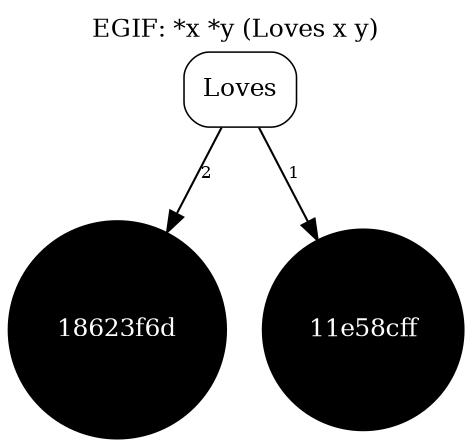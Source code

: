 digraph EG {
  rankdir=TB;
  compound=true;
  node [fontsize=12, fontname="Times-Roman"];
  edge [penwidth=1.00, color=black];

  label="EGIF: *x *y (Loves x y)";
  labelloc="t";
  fontsize=12;

  "pred_e_6752d1af" [label="Loves", shape=box, style=rounded, penwidth=0.75, fontname="Times-Roman"];
  "Vertex(id='v_18623f6d', label=None, is_generic=True)" [label="18623f6d", shape=circle, width=0.069, height=0.069, style=filled, fillcolor=black, fontcolor=white, fontname="Times-Roman"];
  "Vertex(id='v_11e58cff', label=None, is_generic=True)" [label="11e58cff", shape=circle, width=0.069, height=0.069, style=filled, fillcolor=black, fontcolor=white, fontname="Times-Roman"];
  // ν mapping connections
  "pred_e_6752d1af" -> "Vertex(id='v_11e58cff', label=None, is_generic=True)" [label="1", color=black, penwidth=1.00, fontsize=8, fontname="Times-Roman"];
  "pred_e_6752d1af" -> "Vertex(id='v_18623f6d', label=None, is_generic=True)" [label="2", color=black, penwidth=1.00, fontsize=8, fontname="Times-Roman"];
}